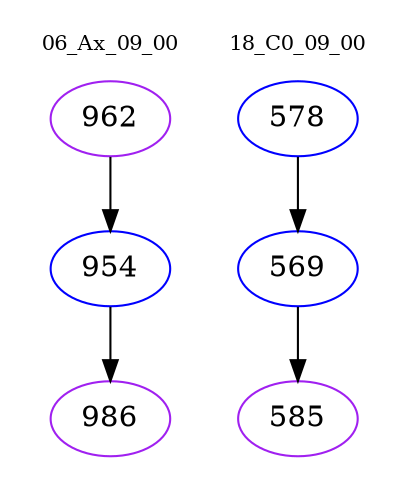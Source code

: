 digraph{
subgraph cluster_0 {
color = white
label = "06_Ax_09_00";
fontsize=10;
T0_962 [label="962", color="purple"]
T0_962 -> T0_954 [color="black"]
T0_954 [label="954", color="blue"]
T0_954 -> T0_986 [color="black"]
T0_986 [label="986", color="purple"]
}
subgraph cluster_1 {
color = white
label = "18_C0_09_00";
fontsize=10;
T1_578 [label="578", color="blue"]
T1_578 -> T1_569 [color="black"]
T1_569 [label="569", color="blue"]
T1_569 -> T1_585 [color="black"]
T1_585 [label="585", color="purple"]
}
}
